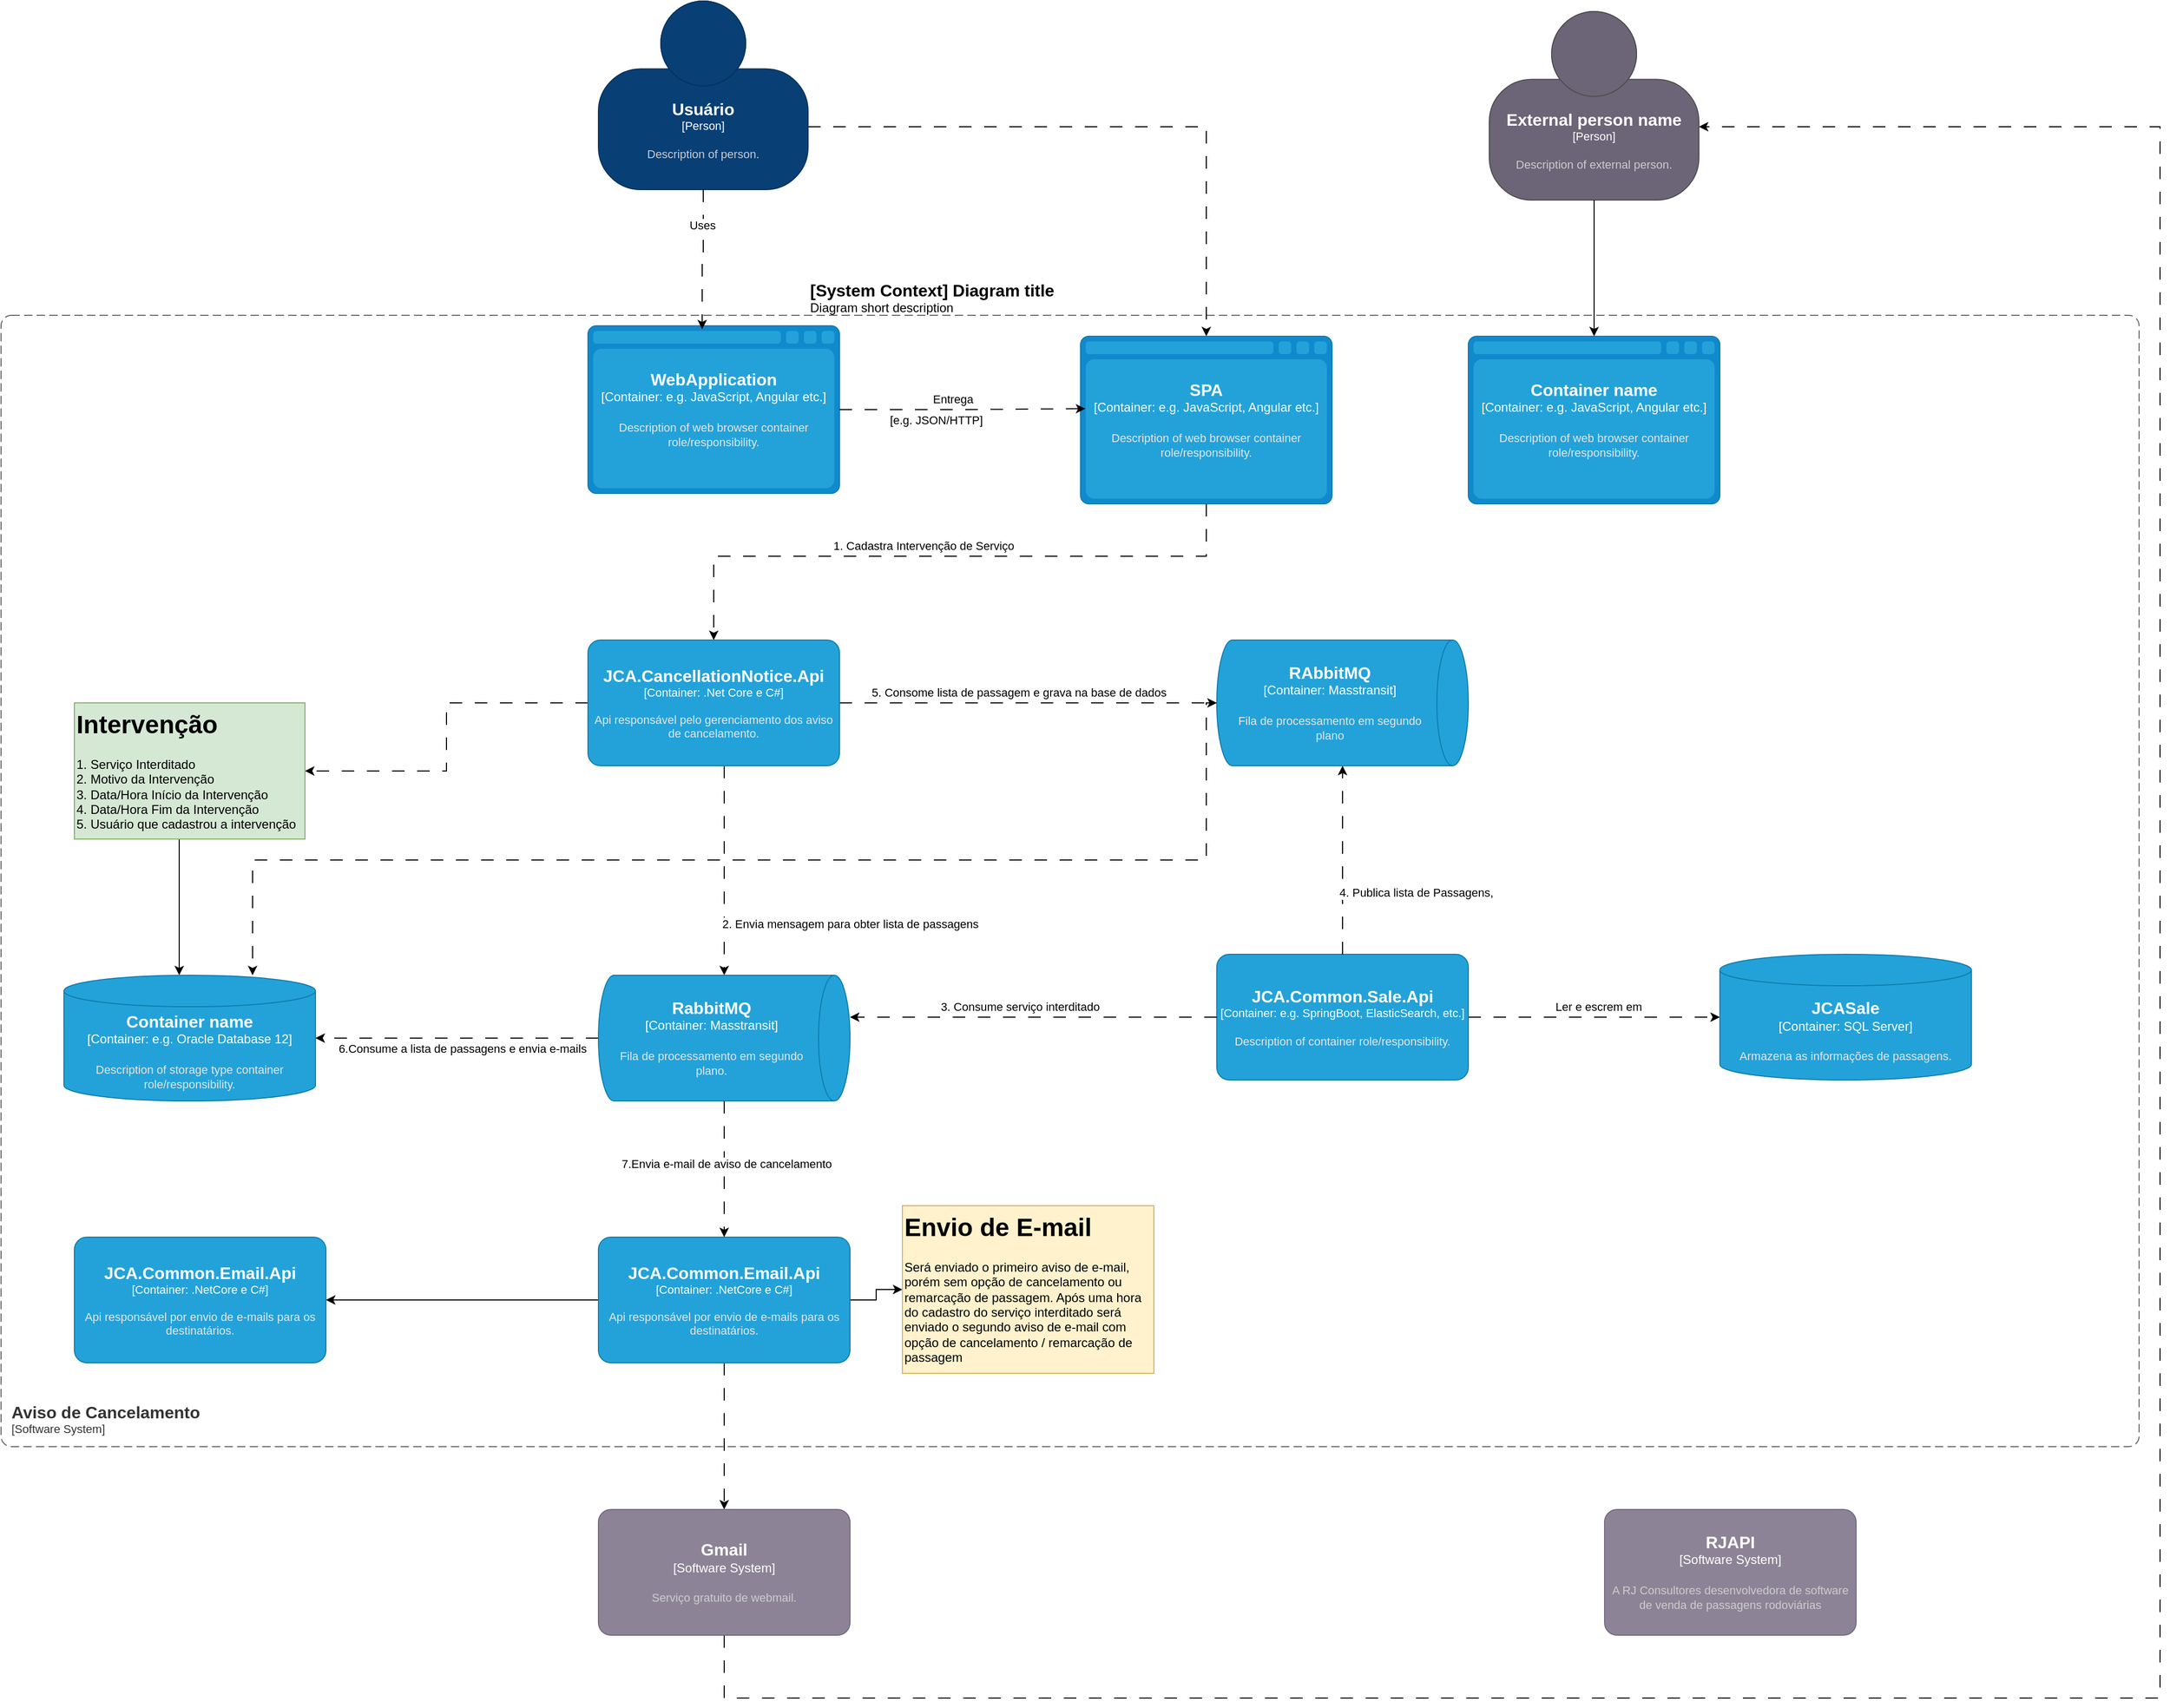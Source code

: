 <mxfile version="24.0.5" type="github">
  <diagram id="C5RBs43oDa-KdzZeNtuy" name="Page-1">
    <mxGraphModel dx="2840" dy="861" grid="1" gridSize="10" guides="1" tooltips="1" connect="1" arrows="1" fold="1" page="1" pageScale="1" pageWidth="1169" pageHeight="827" background="#ffffff" math="0" shadow="0">
      <root>
        <mxCell id="WIyWlLk6GJQsqaUBKTNV-0" />
        <mxCell id="WIyWlLk6GJQsqaUBKTNV-1" parent="WIyWlLk6GJQsqaUBKTNV-0" />
        <object placeholders="1" c4Name="Aviso de Cancelamento" c4Type="SystemScopeBoundary" c4Application="Software System" label="&lt;font style=&quot;font-size: 16px&quot;&gt;&lt;b&gt;&lt;div style=&quot;text-align: left&quot;&gt;%c4Name%&lt;/div&gt;&lt;/b&gt;&lt;/font&gt;&lt;div style=&quot;text-align: left&quot;&gt;[%c4Application%]&lt;/div&gt;" id="rZhwr0CRrRJDCK31wP1V-13">
          <mxCell style="rounded=1;fontSize=11;whiteSpace=wrap;html=1;dashed=1;arcSize=20;fillColor=none;strokeColor=#666666;fontColor=#333333;labelBackgroundColor=none;align=left;verticalAlign=bottom;labelBorderColor=none;spacingTop=0;spacing=10;dashPattern=8 4;metaEdit=1;rotatable=0;perimeter=rectanglePerimeter;noLabel=0;labelPadding=0;allowArrows=0;connectable=0;expand=0;recursiveResize=0;editable=1;pointerEvents=0;absoluteArcSize=1;points=[[0.25,0,0],[0.5,0,0],[0.75,0,0],[1,0.25,0],[1,0.5,0],[1,0.75,0],[0.75,1,0],[0.5,1,0],[0.25,1,0],[0,0.75,0],[0,0.5,0],[0,0.25,0]];" parent="WIyWlLk6GJQsqaUBKTNV-1" vertex="1">
            <mxGeometry x="-330" y="340" width="2040" height="1080" as="geometry" />
          </mxCell>
        </object>
        <mxCell id="rZhwr0CRrRJDCK31wP1V-56" style="edgeStyle=orthogonalEdgeStyle;rounded=0;orthogonalLoop=1;jettySize=auto;html=1;dashed=1;dashPattern=12 12;" parent="WIyWlLk6GJQsqaUBKTNV-1" source="rZhwr0CRrRJDCK31wP1V-14" target="rZhwr0CRrRJDCK31wP1V-17" edge="1">
          <mxGeometry relative="1" as="geometry">
            <Array as="points">
              <mxPoint x="820" y="160" />
            </Array>
          </mxGeometry>
        </mxCell>
        <object placeholders="1" c4Name="Usuário" c4Type="Person" c4Description="Description of person." label="&lt;font style=&quot;font-size: 16px&quot;&gt;&lt;b&gt;%c4Name%&lt;/b&gt;&lt;/font&gt;&lt;div&gt;[%c4Type%]&lt;/div&gt;&lt;br&gt;&lt;div&gt;&lt;font style=&quot;font-size: 11px&quot;&gt;&lt;font color=&quot;#cccccc&quot;&gt;%c4Description%&lt;/font&gt;&lt;/div&gt;" id="rZhwr0CRrRJDCK31wP1V-14">
          <mxCell style="html=1;fontSize=11;dashed=0;whiteSpace=wrap;fillColor=#083F75;strokeColor=#06315C;fontColor=#ffffff;shape=mxgraph.c4.person2;align=center;metaEdit=1;points=[[0.5,0,0],[1,0.5,0],[1,0.75,0],[0.75,1,0],[0.5,1,0],[0.25,1,0],[0,0.75,0],[0,0.5,0]];resizable=0;" parent="WIyWlLk6GJQsqaUBKTNV-1" vertex="1">
            <mxGeometry x="240" y="40" width="200" height="180" as="geometry" />
          </mxCell>
        </object>
        <object placeholders="1" c4Type="WebApplication" c4Container="Container" c4Technology="e.g. JavaScript, Angular etc." c4Description="Description of web browser container role/responsibility." label="&lt;font style=&quot;font-size: 16px&quot;&gt;&lt;b&gt;%c4Type%&lt;/b&gt;&lt;/font&gt;&lt;div&gt;[%c4Container%:&amp;nbsp;%c4Technology%]&lt;/div&gt;&lt;br&gt;&lt;div&gt;&lt;font style=&quot;font-size: 11px&quot;&gt;&lt;font color=&quot;#E6E6E6&quot;&gt;%c4Description%&lt;/font&gt;&lt;/div&gt;" id="rZhwr0CRrRJDCK31wP1V-15">
          <mxCell style="shape=mxgraph.c4.webBrowserContainer2;whiteSpace=wrap;html=1;boundedLbl=1;rounded=0;labelBackgroundColor=none;strokeColor=#118ACD;fillColor=#23A2D9;strokeColor=#118ACD;strokeColor2=#0E7DAD;fontSize=12;fontColor=#ffffff;align=center;metaEdit=1;points=[[0.5,0,0],[1,0.25,0],[1,0.5,0],[1,0.75,0],[0.5,1,0],[0,0.75,0],[0,0.5,0],[0,0.25,0]];resizable=0;" parent="WIyWlLk6GJQsqaUBKTNV-1" vertex="1">
            <mxGeometry x="230" y="350" width="240" height="160" as="geometry" />
          </mxCell>
        </object>
        <mxCell id="rZhwr0CRrRJDCK31wP1V-30" style="edgeStyle=orthogonalEdgeStyle;rounded=0;orthogonalLoop=1;jettySize=auto;html=1;dashed=1;dashPattern=12 12;" parent="WIyWlLk6GJQsqaUBKTNV-1" source="rZhwr0CRrRJDCK31wP1V-16" target="rZhwr0CRrRJDCK31wP1V-29" edge="1">
          <mxGeometry relative="1" as="geometry">
            <Array as="points">
              <mxPoint x="360" y="830" />
              <mxPoint x="360" y="830" />
            </Array>
          </mxGeometry>
        </mxCell>
        <mxCell id="rZhwr0CRrRJDCK31wP1V-49" value="2. Envia mensagem para obter lista de passagens" style="edgeLabel;html=1;align=center;verticalAlign=middle;resizable=0;points=[];" parent="rZhwr0CRrRJDCK31wP1V-30" vertex="1" connectable="0">
          <mxGeometry x="-0.292" y="-1" relative="1" as="geometry">
            <mxPoint x="121" y="80" as="offset" />
          </mxGeometry>
        </mxCell>
        <mxCell id="rZhwr0CRrRJDCK31wP1V-36" style="edgeStyle=orthogonalEdgeStyle;rounded=0;orthogonalLoop=1;jettySize=auto;html=1;dashed=1;dashPattern=12 12;" parent="WIyWlLk6GJQsqaUBKTNV-1" source="rZhwr0CRrRJDCK31wP1V-16" target="rZhwr0CRrRJDCK31wP1V-33" edge="1">
          <mxGeometry relative="1" as="geometry" />
        </mxCell>
        <mxCell id="rZhwr0CRrRJDCK31wP1V-46" value="5. Consome lista de passagem e grava na base de dados" style="edgeLabel;html=1;align=center;verticalAlign=middle;resizable=0;points=[];" parent="rZhwr0CRrRJDCK31wP1V-36" vertex="1" connectable="0">
          <mxGeometry x="-0.187" relative="1" as="geometry">
            <mxPoint x="24" y="-10" as="offset" />
          </mxGeometry>
        </mxCell>
        <mxCell id="Wax3pSgX8jORdFltFTQ_-31" style="edgeStyle=orthogonalEdgeStyle;rounded=0;orthogonalLoop=1;jettySize=auto;html=1;dashed=1;dashPattern=12 12;" edge="1" parent="WIyWlLk6GJQsqaUBKTNV-1" source="rZhwr0CRrRJDCK31wP1V-16" target="Wax3pSgX8jORdFltFTQ_-1">
          <mxGeometry relative="1" as="geometry" />
        </mxCell>
        <object placeholders="1" c4Name="JCA.CancellationNotice.Api" c4Type="Container" c4Technology=".Net Core e C#" c4Description="Api responsável pelo gerenciamento dos aviso de cancelamento." label="&lt;font style=&quot;font-size: 16px&quot;&gt;&lt;b&gt;%c4Name%&lt;/b&gt;&lt;/font&gt;&lt;div&gt;[%c4Type%: %c4Technology%]&lt;/div&gt;&lt;br&gt;&lt;div&gt;&lt;font style=&quot;font-size: 11px&quot;&gt;&lt;font color=&quot;#E6E6E6&quot;&gt;%c4Description%&lt;/font&gt;&lt;/div&gt;" id="rZhwr0CRrRJDCK31wP1V-16">
          <mxCell style="rounded=1;whiteSpace=wrap;html=1;fontSize=11;labelBackgroundColor=none;fillColor=#23A2D9;fontColor=#ffffff;align=center;arcSize=10;strokeColor=#0E7DAD;metaEdit=1;resizable=0;points=[[0.25,0,0],[0.5,0,0],[0.75,0,0],[1,0.25,0],[1,0.5,0],[1,0.75,0],[0.75,1,0],[0.5,1,0],[0.25,1,0],[0,0.75,0],[0,0.5,0],[0,0.25,0]];" parent="WIyWlLk6GJQsqaUBKTNV-1" vertex="1">
            <mxGeometry x="230" y="650" width="240" height="120" as="geometry" />
          </mxCell>
        </object>
        <object placeholders="1" c4Type="SPA" c4Container="Container" c4Technology="e.g. JavaScript, Angular etc." c4Description="Description of web browser container role/responsibility." label="&lt;font style=&quot;font-size: 16px&quot;&gt;&lt;b&gt;%c4Type%&lt;/b&gt;&lt;/font&gt;&lt;div&gt;[%c4Container%:&amp;nbsp;%c4Technology%]&lt;/div&gt;&lt;br&gt;&lt;div&gt;&lt;font style=&quot;font-size: 11px&quot;&gt;&lt;font color=&quot;#E6E6E6&quot;&gt;%c4Description%&lt;/font&gt;&lt;/div&gt;" id="rZhwr0CRrRJDCK31wP1V-17">
          <mxCell style="shape=mxgraph.c4.webBrowserContainer2;whiteSpace=wrap;html=1;boundedLbl=1;rounded=0;labelBackgroundColor=none;strokeColor=#118ACD;fillColor=#23A2D9;strokeColor=#118ACD;strokeColor2=#0E7DAD;fontSize=12;fontColor=#ffffff;align=center;metaEdit=1;points=[[0.5,0,0],[1,0.25,0],[1,0.5,0],[1,0.75,0],[0.5,1,0],[0,0.75,0],[0,0.5,0],[0,0.25,0]];resizable=0;" parent="WIyWlLk6GJQsqaUBKTNV-1" vertex="1">
            <mxGeometry x="700" y="360" width="240" height="160" as="geometry" />
          </mxCell>
        </object>
        <mxCell id="rZhwr0CRrRJDCK31wP1V-20" style="edgeStyle=orthogonalEdgeStyle;rounded=0;orthogonalLoop=1;jettySize=auto;html=1;entryX=0.019;entryY=0.432;entryDx=0;entryDy=0;entryPerimeter=0;dashed=1;dashPattern=12 12;" parent="WIyWlLk6GJQsqaUBKTNV-1" source="rZhwr0CRrRJDCK31wP1V-15" target="rZhwr0CRrRJDCK31wP1V-17" edge="1">
          <mxGeometry relative="1" as="geometry" />
        </mxCell>
        <mxCell id="rZhwr0CRrRJDCK31wP1V-21" value="Entrega" style="edgeLabel;html=1;align=center;verticalAlign=middle;resizable=0;points=[];" parent="rZhwr0CRrRJDCK31wP1V-20" vertex="1" connectable="0">
          <mxGeometry x="-0.081" y="-3" relative="1" as="geometry">
            <mxPoint y="-13" as="offset" />
          </mxGeometry>
        </mxCell>
        <mxCell id="rZhwr0CRrRJDCK31wP1V-23" value="[e.g. JSON/HTTP]" style="edgeLabel;html=1;align=center;verticalAlign=middle;resizable=0;points=[];" parent="rZhwr0CRrRJDCK31wP1V-20" vertex="1" connectable="0">
          <mxGeometry x="0.409" y="2" relative="1" as="geometry">
            <mxPoint x="-73" y="13" as="offset" />
          </mxGeometry>
        </mxCell>
        <mxCell id="rZhwr0CRrRJDCK31wP1V-41" style="edgeStyle=orthogonalEdgeStyle;rounded=0;orthogonalLoop=1;jettySize=auto;html=1;dashed=1;dashPattern=12 12;" parent="WIyWlLk6GJQsqaUBKTNV-1" source="rZhwr0CRrRJDCK31wP1V-25" target="rZhwr0CRrRJDCK31wP1V-40" edge="1">
          <mxGeometry relative="1" as="geometry" />
        </mxCell>
        <mxCell id="rZhwr0CRrRJDCK31wP1V-47" value="Ler e escrem em" style="edgeLabel;html=1;align=center;verticalAlign=middle;resizable=0;points=[];" parent="rZhwr0CRrRJDCK31wP1V-41" vertex="1" connectable="0">
          <mxGeometry x="0.146" relative="1" as="geometry">
            <mxPoint x="-14" y="-10" as="offset" />
          </mxGeometry>
        </mxCell>
        <object placeholders="1" c4Name="JCA.Common.Sale.Api" c4Type="Container" c4Technology="e.g. SpringBoot, ElasticSearch, etc." c4Description="Description of container role/responsibility." label="&lt;font style=&quot;font-size: 16px&quot;&gt;&lt;b&gt;%c4Name%&lt;/b&gt;&lt;/font&gt;&lt;div&gt;[%c4Type%: %c4Technology%]&lt;/div&gt;&lt;br&gt;&lt;div&gt;&lt;font style=&quot;font-size: 11px&quot;&gt;&lt;font color=&quot;#E6E6E6&quot;&gt;%c4Description%&lt;/font&gt;&lt;/div&gt;" id="rZhwr0CRrRJDCK31wP1V-25">
          <mxCell style="rounded=1;whiteSpace=wrap;html=1;fontSize=11;labelBackgroundColor=none;fillColor=#23A2D9;fontColor=#ffffff;align=center;arcSize=10;strokeColor=#0E7DAD;metaEdit=1;resizable=0;points=[[0.25,0,0],[0.5,0,0],[0.75,0,0],[1,0.25,0],[1,0.5,0],[1,0.75,0],[0.75,1,0],[0.5,1,0],[0.25,1,0],[0,0.75,0],[0,0.5,0],[0,0.25,0]];" parent="WIyWlLk6GJQsqaUBKTNV-1" vertex="1">
            <mxGeometry x="830" y="950" width="240" height="120" as="geometry" />
          </mxCell>
        </object>
        <mxCell id="rZhwr0CRrRJDCK31wP1V-43" style="edgeStyle=orthogonalEdgeStyle;rounded=0;orthogonalLoop=1;jettySize=auto;html=1;dashed=1;dashPattern=12 12;exitX=0.5;exitY=1;exitDx=0;exitDy=0;exitPerimeter=0;" parent="WIyWlLk6GJQsqaUBKTNV-1" source="thsxgm3FAbj1bVuCaL5Q-1" target="rZhwr0CRrRJDCK31wP1V-42" edge="1">
          <mxGeometry relative="1" as="geometry" />
        </mxCell>
        <mxCell id="Wax3pSgX8jORdFltFTQ_-29" style="edgeStyle=orthogonalEdgeStyle;rounded=0;orthogonalLoop=1;jettySize=auto;html=1;dashed=1;dashPattern=12 12;" edge="1" parent="WIyWlLk6GJQsqaUBKTNV-1" source="rZhwr0CRrRJDCK31wP1V-29" target="Wax3pSgX8jORdFltFTQ_-21">
          <mxGeometry relative="1" as="geometry" />
        </mxCell>
        <mxCell id="Wax3pSgX8jORdFltFTQ_-30" value="6.Consume a lista de passagens e envia e-mails" style="edgeLabel;html=1;align=center;verticalAlign=middle;resizable=0;points=[];" vertex="1" connectable="0" parent="Wax3pSgX8jORdFltFTQ_-29">
          <mxGeometry x="-0.33" y="-1" relative="1" as="geometry">
            <mxPoint x="-40" y="11" as="offset" />
          </mxGeometry>
        </mxCell>
        <object placeholders="1" c4Type="RabbitMQ" c4Container="Container" c4Technology="Masstransit" c4Description="Fila de processamento em segundo plano." label="&lt;font style=&quot;font-size: 16px&quot;&gt;&lt;b&gt;%c4Type%&lt;/b&gt;&lt;/font&gt;&lt;div&gt;[%c4Container%:&amp;nbsp;%c4Technology%]&lt;/div&gt;&lt;br&gt;&lt;div&gt;&lt;font style=&quot;font-size: 11px&quot;&gt;&lt;font color=&quot;#E6E6E6&quot;&gt;%c4Description%&lt;/font&gt;&lt;/div&gt;" id="rZhwr0CRrRJDCK31wP1V-29">
          <mxCell style="shape=cylinder3;size=15;direction=south;whiteSpace=wrap;html=1;boundedLbl=1;rounded=0;labelBackgroundColor=none;fillColor=#23A2D9;fontSize=12;fontColor=#ffffff;align=center;strokeColor=#0E7DAD;metaEdit=1;points=[[0.5,0,0],[1,0.25,0],[1,0.5,0],[1,0.75,0],[0.5,1,0],[0,0.75,0],[0,0.5,0],[0,0.25,0]];resizable=0;" parent="WIyWlLk6GJQsqaUBKTNV-1" vertex="1">
            <mxGeometry x="240" y="970" width="240" height="120" as="geometry" />
          </mxCell>
        </object>
        <mxCell id="Wax3pSgX8jORdFltFTQ_-33" style="edgeStyle=orthogonalEdgeStyle;rounded=0;orthogonalLoop=1;jettySize=auto;html=1;dashed=1;dashPattern=12 12;" edge="1" parent="WIyWlLk6GJQsqaUBKTNV-1" source="rZhwr0CRrRJDCK31wP1V-33" target="Wax3pSgX8jORdFltFTQ_-21">
          <mxGeometry relative="1" as="geometry">
            <Array as="points">
              <mxPoint x="820" y="710" />
              <mxPoint x="820" y="860" />
              <mxPoint x="-90" y="860" />
            </Array>
          </mxGeometry>
        </mxCell>
        <object placeholders="1" c4Type="RAbbitMQ" c4Container="Container" c4Technology="Masstransit" c4Description="Fila de processamento em segundo plano" label="&lt;font style=&quot;font-size: 16px&quot;&gt;&lt;b&gt;%c4Type%&lt;/b&gt;&lt;/font&gt;&lt;div&gt;[%c4Container%:&amp;nbsp;%c4Technology%]&lt;/div&gt;&lt;br&gt;&lt;div&gt;&lt;font style=&quot;font-size: 11px&quot;&gt;&lt;font color=&quot;#E6E6E6&quot;&gt;%c4Description%&lt;/font&gt;&lt;/div&gt;" id="rZhwr0CRrRJDCK31wP1V-33">
          <mxCell style="shape=cylinder3;size=15;direction=south;whiteSpace=wrap;html=1;boundedLbl=1;rounded=0;labelBackgroundColor=none;fillColor=#23A2D9;fontSize=12;fontColor=#ffffff;align=center;strokeColor=#0E7DAD;metaEdit=1;points=[[0.5,0,0],[1,0.25,0],[1,0.5,0],[1,0.75,0],[0.5,1,0],[0,0.75,0],[0,0.5,0],[0,0.25,0]];resizable=0;" parent="WIyWlLk6GJQsqaUBKTNV-1" vertex="1">
            <mxGeometry x="830" y="650" width="240" height="120" as="geometry" />
          </mxCell>
        </object>
        <mxCell id="rZhwr0CRrRJDCK31wP1V-34" style="edgeStyle=orthogonalEdgeStyle;rounded=0;orthogonalLoop=1;jettySize=auto;html=1;entryX=1;entryY=0.5;entryDx=0;entryDy=0;entryPerimeter=0;dashed=1;dashPattern=12 12;" parent="WIyWlLk6GJQsqaUBKTNV-1" source="rZhwr0CRrRJDCK31wP1V-25" target="rZhwr0CRrRJDCK31wP1V-33" edge="1">
          <mxGeometry relative="1" as="geometry" />
        </mxCell>
        <mxCell id="rZhwr0CRrRJDCK31wP1V-45" value="4. Publica lista de Passagens," style="edgeLabel;html=1;align=center;verticalAlign=middle;resizable=0;points=[];" parent="rZhwr0CRrRJDCK31wP1V-34" vertex="1" connectable="0">
          <mxGeometry x="-0.114" y="-1" relative="1" as="geometry">
            <mxPoint x="69" y="20" as="offset" />
          </mxGeometry>
        </mxCell>
        <mxCell id="rZhwr0CRrRJDCK31wP1V-35" style="edgeStyle=orthogonalEdgeStyle;rounded=0;orthogonalLoop=1;jettySize=auto;html=1;entryX=0.5;entryY=0;entryDx=0;entryDy=0;entryPerimeter=0;dashed=1;dashPattern=12 12;" parent="WIyWlLk6GJQsqaUBKTNV-1" source="rZhwr0CRrRJDCK31wP1V-17" target="rZhwr0CRrRJDCK31wP1V-16" edge="1">
          <mxGeometry relative="1" as="geometry">
            <Array as="points">
              <mxPoint x="820" y="570" />
              <mxPoint x="350" y="570" />
            </Array>
          </mxGeometry>
        </mxCell>
        <mxCell id="rZhwr0CRrRJDCK31wP1V-51" value="1. Cadastra Intervenção de Serviço" style="edgeLabel;html=1;align=center;verticalAlign=middle;resizable=0;points=[];" parent="rZhwr0CRrRJDCK31wP1V-35" vertex="1" connectable="0">
          <mxGeometry x="0.267" y="4" relative="1" as="geometry">
            <mxPoint x="60" y="-14" as="offset" />
          </mxGeometry>
        </mxCell>
        <object placeholders="1" c4Type="JCASale" c4Container="Container" c4Technology="SQL Server" c4Description="Armazena as informações de passagens." label="&lt;font style=&quot;font-size: 16px&quot;&gt;&lt;b&gt;%c4Type%&lt;/b&gt;&lt;/font&gt;&lt;div&gt;[%c4Container%:&amp;nbsp;%c4Technology%]&lt;/div&gt;&lt;br&gt;&lt;div&gt;&lt;font style=&quot;font-size: 11px&quot;&gt;&lt;font color=&quot;#E6E6E6&quot;&gt;%c4Description%&lt;/font&gt;&lt;/div&gt;" id="rZhwr0CRrRJDCK31wP1V-40">
          <mxCell style="shape=cylinder3;size=15;whiteSpace=wrap;html=1;boundedLbl=1;rounded=0;labelBackgroundColor=none;fillColor=#23A2D9;fontSize=12;fontColor=#ffffff;align=center;strokeColor=#0E7DAD;metaEdit=1;points=[[0.5,0,0],[1,0.25,0],[1,0.5,0],[1,0.75,0],[0.5,1,0],[0,0.75,0],[0,0.5,0],[0,0.25,0]];resizable=0;" parent="WIyWlLk6GJQsqaUBKTNV-1" vertex="1">
            <mxGeometry x="1310" y="950" width="240" height="120" as="geometry" />
          </mxCell>
        </object>
        <mxCell id="rZhwr0CRrRJDCK31wP1V-50" style="edgeStyle=orthogonalEdgeStyle;rounded=0;orthogonalLoop=1;jettySize=auto;html=1;dashed=1;dashPattern=12 12;" parent="WIyWlLk6GJQsqaUBKTNV-1" source="rZhwr0CRrRJDCK31wP1V-42" target="rZhwr0CRrRJDCK31wP1V-44" edge="1">
          <mxGeometry relative="1" as="geometry">
            <Array as="points">
              <mxPoint x="360" y="1660" />
              <mxPoint x="1730" y="1660" />
              <mxPoint x="1730" y="160" />
            </Array>
          </mxGeometry>
        </mxCell>
        <object placeholders="1" c4Name="Gmail" c4Type="Software System" c4Description="Serviço gratuito de webmail." label="&lt;font style=&quot;font-size: 16px&quot;&gt;&lt;b&gt;%c4Name%&lt;/b&gt;&lt;/font&gt;&lt;div&gt;[%c4Type%]&lt;/div&gt;&lt;br&gt;&lt;div&gt;&lt;font style=&quot;font-size: 11px&quot;&gt;&lt;font color=&quot;#cccccc&quot;&gt;%c4Description%&lt;/font&gt;&lt;/div&gt;" id="rZhwr0CRrRJDCK31wP1V-42">
          <mxCell style="rounded=1;whiteSpace=wrap;html=1;labelBackgroundColor=none;fillColor=#8C8496;fontColor=#ffffff;align=center;arcSize=10;strokeColor=#736782;metaEdit=1;resizable=0;points=[[0.25,0,0],[0.5,0,0],[0.75,0,0],[1,0.25,0],[1,0.5,0],[1,0.75,0],[0.75,1,0],[0.5,1,0],[0.25,1,0],[0,0.75,0],[0,0.5,0],[0,0.25,0]];" parent="WIyWlLk6GJQsqaUBKTNV-1" vertex="1">
            <mxGeometry x="240" y="1480" width="240" height="120" as="geometry" />
          </mxCell>
        </object>
        <object placeholders="1" c4Name="External person name" c4Type="Person" c4Description="Description of external person." label="&lt;font style=&quot;font-size: 16px&quot;&gt;&lt;b&gt;%c4Name%&lt;/b&gt;&lt;/font&gt;&lt;div&gt;[%c4Type%]&lt;/div&gt;&lt;br&gt;&lt;div&gt;&lt;font style=&quot;font-size: 11px&quot;&gt;&lt;font color=&quot;#cccccc&quot;&gt;%c4Description%&lt;/font&gt;&lt;/div&gt;" id="rZhwr0CRrRJDCK31wP1V-44">
          <mxCell style="html=1;fontSize=11;dashed=0;whiteSpace=wrap;fillColor=#6C6477;strokeColor=#4D4D4D;fontColor=#ffffff;shape=mxgraph.c4.person2;align=center;metaEdit=1;points=[[0.5,0,0],[1,0.5,0],[1,0.75,0],[0.75,1,0],[0.5,1,0],[0.25,1,0],[0,0.75,0],[0,0.5,0]];resizable=0;" parent="WIyWlLk6GJQsqaUBKTNV-1" vertex="1">
            <mxGeometry x="1090" y="50" width="200" height="180" as="geometry" />
          </mxCell>
        </object>
        <mxCell id="rZhwr0CRrRJDCK31wP1V-54" style="edgeStyle=orthogonalEdgeStyle;rounded=0;orthogonalLoop=1;jettySize=auto;html=1;entryX=0.454;entryY=0.021;entryDx=0;entryDy=0;entryPerimeter=0;dashed=1;dashPattern=12 12;" parent="WIyWlLk6GJQsqaUBKTNV-1" source="rZhwr0CRrRJDCK31wP1V-14" target="rZhwr0CRrRJDCK31wP1V-15" edge="1">
          <mxGeometry relative="1" as="geometry" />
        </mxCell>
        <mxCell id="thsxgm3FAbj1bVuCaL5Q-0" value="Uses" style="edgeLabel;html=1;align=center;verticalAlign=middle;resizable=0;points=[];" parent="rZhwr0CRrRJDCK31wP1V-54" vertex="1" connectable="0">
          <mxGeometry x="-0.494" y="-1" relative="1" as="geometry">
            <mxPoint as="offset" />
          </mxGeometry>
        </mxCell>
        <mxCell id="Wax3pSgX8jORdFltFTQ_-25" value="" style="edgeStyle=orthogonalEdgeStyle;rounded=0;orthogonalLoop=1;jettySize=auto;html=1;" edge="1" parent="WIyWlLk6GJQsqaUBKTNV-1" source="thsxgm3FAbj1bVuCaL5Q-1" target="Wax3pSgX8jORdFltFTQ_-19">
          <mxGeometry relative="1" as="geometry" />
        </mxCell>
        <mxCell id="Wax3pSgX8jORdFltFTQ_-36" value="" style="edgeStyle=orthogonalEdgeStyle;rounded=0;orthogonalLoop=1;jettySize=auto;html=1;" edge="1" parent="WIyWlLk6GJQsqaUBKTNV-1" source="thsxgm3FAbj1bVuCaL5Q-1" target="Wax3pSgX8jORdFltFTQ_-35">
          <mxGeometry relative="1" as="geometry" />
        </mxCell>
        <object placeholders="1" c4Name="JCA.Common.Email.Api" c4Type="Container" c4Technology=".NetCore e C#" c4Description="Api responsável por envio de e-mails para os destinatários." label="&lt;font style=&quot;font-size: 16px&quot;&gt;&lt;b&gt;%c4Name%&lt;/b&gt;&lt;/font&gt;&lt;div&gt;[%c4Type%: %c4Technology%]&lt;/div&gt;&lt;br&gt;&lt;div&gt;&lt;font style=&quot;font-size: 11px&quot;&gt;&lt;font color=&quot;#E6E6E6&quot;&gt;%c4Description%&lt;/font&gt;&lt;/div&gt;" id="thsxgm3FAbj1bVuCaL5Q-1">
          <mxCell style="rounded=1;whiteSpace=wrap;html=1;fontSize=11;labelBackgroundColor=none;fillColor=#23A2D9;fontColor=#ffffff;align=center;arcSize=10;strokeColor=#0E7DAD;metaEdit=1;resizable=0;points=[[0.25,0,0],[0.5,0,0],[0.75,0,0],[1,0.25,0],[1,0.5,0],[1,0.75,0],[0.75,1,0],[0.5,1,0],[0.25,1,0],[0,0.75,0],[0,0.5,0],[0,0.25,0]];" parent="WIyWlLk6GJQsqaUBKTNV-1" vertex="1">
            <mxGeometry x="240" y="1220" width="240" height="120" as="geometry" />
          </mxCell>
        </object>
        <object placeholders="1" c4Name="RJAPI" c4Type="Software System" c4Description="A RJ Consultores desenvolvedora de software de venda de passagens rodoviárias" label="&lt;font style=&quot;font-size: 16px&quot;&gt;&lt;b&gt;%c4Name%&lt;/b&gt;&lt;/font&gt;&lt;div&gt;[%c4Type%]&lt;/div&gt;&lt;br&gt;&lt;div&gt;&lt;font style=&quot;font-size: 11px&quot;&gt;&lt;font color=&quot;#cccccc&quot;&gt;%c4Description%&lt;/font&gt;&lt;/div&gt;" id="Wax3pSgX8jORdFltFTQ_-0">
          <mxCell style="rounded=1;whiteSpace=wrap;html=1;labelBackgroundColor=none;fillColor=#8C8496;fontColor=#ffffff;align=center;arcSize=10;strokeColor=#736782;metaEdit=1;resizable=0;points=[[0.25,0,0],[0.5,0,0],[0.75,0,0],[1,0.25,0],[1,0.5,0],[1,0.75,0],[0.75,1,0],[0.5,1,0],[0.25,1,0],[0,0.75,0],[0,0.5,0],[0,0.25,0]];" vertex="1" parent="WIyWlLk6GJQsqaUBKTNV-1">
            <mxGeometry x="1200" y="1480" width="240" height="120" as="geometry" />
          </mxCell>
        </object>
        <mxCell id="Wax3pSgX8jORdFltFTQ_-23" style="edgeStyle=orthogonalEdgeStyle;rounded=0;orthogonalLoop=1;jettySize=auto;html=1;" edge="1" parent="WIyWlLk6GJQsqaUBKTNV-1" source="Wax3pSgX8jORdFltFTQ_-1" target="Wax3pSgX8jORdFltFTQ_-21">
          <mxGeometry relative="1" as="geometry">
            <Array as="points">
              <mxPoint x="-160" y="890" />
              <mxPoint x="-160" y="890" />
            </Array>
          </mxGeometry>
        </mxCell>
        <mxCell id="Wax3pSgX8jORdFltFTQ_-1" value="&lt;h1 style=&quot;margin-top: 0px;&quot;&gt;Intervenção&lt;/h1&gt;&lt;div&gt;1. Serviço Interditado&lt;br&gt;2. Motivo da Intervenção&lt;/div&gt;&lt;div&gt;3. Data/Hora Início da Intervenção&lt;/div&gt;&lt;div&gt;4. Data/Hora Fim da Intervenção&lt;/div&gt;&lt;div&gt;5. Usuário que cadastrou a intervenção&lt;/div&gt;&lt;p&gt;&lt;br&gt;&lt;/p&gt;" style="text;html=1;whiteSpace=wrap;overflow=hidden;rounded=0;fillColor=#d5e8d4;strokeColor=#82b366;" vertex="1" parent="WIyWlLk6GJQsqaUBKTNV-1">
          <mxGeometry x="-260" y="710" width="220" height="130" as="geometry" />
        </mxCell>
        <object placeholders="1" c4Type="Container name" c4Container="Container" c4Technology="e.g. JavaScript, Angular etc." c4Description="Description of web browser container role/responsibility." label="&lt;font style=&quot;font-size: 16px&quot;&gt;&lt;b&gt;%c4Type%&lt;/b&gt;&lt;/font&gt;&lt;div&gt;[%c4Container%:&amp;nbsp;%c4Technology%]&lt;/div&gt;&lt;br&gt;&lt;div&gt;&lt;font style=&quot;font-size: 11px&quot;&gt;&lt;font color=&quot;#E6E6E6&quot;&gt;%c4Description%&lt;/font&gt;&lt;/div&gt;" id="Wax3pSgX8jORdFltFTQ_-2">
          <mxCell style="shape=mxgraph.c4.webBrowserContainer2;whiteSpace=wrap;html=1;boundedLbl=1;rounded=0;labelBackgroundColor=none;strokeColor=#118ACD;fillColor=#23A2D9;strokeColor=#118ACD;strokeColor2=#0E7DAD;fontSize=12;fontColor=#ffffff;align=center;metaEdit=1;points=[[0.5,0,0],[1,0.25,0],[1,0.5,0],[1,0.75,0],[0.5,1,0],[0,0.75,0],[0,0.5,0],[0,0.25,0]];resizable=0;" vertex="1" parent="WIyWlLk6GJQsqaUBKTNV-1">
            <mxGeometry x="1070" y="360" width="240" height="160" as="geometry" />
          </mxCell>
        </object>
        <mxCell id="Wax3pSgX8jORdFltFTQ_-3" style="edgeStyle=orthogonalEdgeStyle;rounded=0;orthogonalLoop=1;jettySize=auto;html=1;entryX=0.5;entryY=0;entryDx=0;entryDy=0;entryPerimeter=0;" edge="1" parent="WIyWlLk6GJQsqaUBKTNV-1" source="rZhwr0CRrRJDCK31wP1V-44" target="Wax3pSgX8jORdFltFTQ_-2">
          <mxGeometry relative="1" as="geometry" />
        </mxCell>
        <mxCell id="Wax3pSgX8jORdFltFTQ_-11" style="edgeStyle=orthogonalEdgeStyle;rounded=0;orthogonalLoop=1;jettySize=auto;html=1;entryX=0.333;entryY=0;entryDx=0;entryDy=0;entryPerimeter=0;dashed=1;dashPattern=12 12;" edge="1" parent="WIyWlLk6GJQsqaUBKTNV-1" source="rZhwr0CRrRJDCK31wP1V-25" target="rZhwr0CRrRJDCK31wP1V-29">
          <mxGeometry relative="1" as="geometry" />
        </mxCell>
        <mxCell id="Wax3pSgX8jORdFltFTQ_-18" value="3. Consume serviço interditado" style="edgeLabel;html=1;align=center;verticalAlign=middle;resizable=0;points=[];" vertex="1" connectable="0" parent="Wax3pSgX8jORdFltFTQ_-11">
          <mxGeometry x="0.075" y="-3" relative="1" as="geometry">
            <mxPoint y="-7" as="offset" />
          </mxGeometry>
        </mxCell>
        <mxCell id="Wax3pSgX8jORdFltFTQ_-15" style="edgeStyle=orthogonalEdgeStyle;rounded=0;orthogonalLoop=1;jettySize=auto;html=1;entryX=0.5;entryY=0;entryDx=0;entryDy=0;entryPerimeter=0;dashed=1;dashPattern=12 12;" edge="1" parent="WIyWlLk6GJQsqaUBKTNV-1" source="rZhwr0CRrRJDCK31wP1V-29" target="thsxgm3FAbj1bVuCaL5Q-1">
          <mxGeometry relative="1" as="geometry" />
        </mxCell>
        <mxCell id="Wax3pSgX8jORdFltFTQ_-27" value="7.Envia e-mail de aviso de cancelamento" style="edgeLabel;html=1;align=center;verticalAlign=middle;resizable=0;points=[];" vertex="1" connectable="0" parent="Wax3pSgX8jORdFltFTQ_-15">
          <mxGeometry x="-0.074" y="2" relative="1" as="geometry">
            <mxPoint as="offset" />
          </mxGeometry>
        </mxCell>
        <mxCell id="Wax3pSgX8jORdFltFTQ_-19" value="&lt;h1 style=&quot;margin-top: 0px;&quot;&gt;Envio de E-mail&lt;/h1&gt;&lt;div&gt;Será enviado o primeiro aviso de e-mail, porém sem opção de cancelamento ou remarcação de passagem. Após uma hora do cadastro do serviço interditado será enviado o segundo aviso de e-mail com opção de cancelamento / remarcação de passagem&lt;/div&gt;&lt;p&gt;&lt;br&gt;&lt;/p&gt;" style="text;html=1;whiteSpace=wrap;overflow=hidden;rounded=0;fillColor=#fff2cc;strokeColor=#d6b656;" vertex="1" parent="WIyWlLk6GJQsqaUBKTNV-1">
          <mxGeometry x="530" y="1190" width="240" height="160" as="geometry" />
        </mxCell>
        <object placeholders="1" c4Type="Container name" c4Container="Container" c4Technology="e.g. Oracle Database 12" c4Description="Description of storage type container role/responsibility." label="&lt;font style=&quot;font-size: 16px&quot;&gt;&lt;b&gt;%c4Type%&lt;/b&gt;&lt;/font&gt;&lt;div&gt;[%c4Container%:&amp;nbsp;%c4Technology%]&lt;/div&gt;&lt;br&gt;&lt;div&gt;&lt;font style=&quot;font-size: 11px&quot;&gt;&lt;font color=&quot;#E6E6E6&quot;&gt;%c4Description%&lt;/font&gt;&lt;/div&gt;" id="Wax3pSgX8jORdFltFTQ_-21">
          <mxCell style="shape=cylinder3;size=15;whiteSpace=wrap;html=1;boundedLbl=1;rounded=0;labelBackgroundColor=none;fillColor=#23A2D9;fontSize=12;fontColor=#ffffff;align=center;strokeColor=#0E7DAD;metaEdit=1;points=[[0.5,0,0],[1,0.25,0],[1,0.5,0],[1,0.75,0],[0.5,1,0],[0,0.75,0],[0,0.5,0],[0,0.25,0]];resizable=0;" vertex="1" parent="WIyWlLk6GJQsqaUBKTNV-1">
            <mxGeometry x="-270" y="970" width="240" height="120" as="geometry" />
          </mxCell>
        </object>
        <object placeholders="1" c4Name="[System Context] Diagram title" c4Type="ContainerScopeBoundary" c4Description="Diagram short description" label="&lt;font style=&quot;font-size: 16px&quot;&gt;&lt;b&gt;&lt;div style=&quot;text-align: left&quot;&gt;%c4Name%&lt;/div&gt;&lt;/b&gt;&lt;/font&gt;&lt;div style=&quot;text-align: left&quot;&gt;%c4Description%&lt;/div&gt;" id="Wax3pSgX8jORdFltFTQ_-34">
          <mxCell style="text;html=1;strokeColor=none;fillColor=none;align=left;verticalAlign=top;whiteSpace=wrap;rounded=0;metaEdit=1;allowArrows=0;resizable=1;rotatable=0;connectable=0;recursiveResize=0;expand=0;pointerEvents=0;points=[[0.25,0,0],[0.5,0,0],[0.75,0,0],[1,0.25,0],[1,0.5,0],[1,0.75,0],[0.75,1,0],[0.5,1,0],[0.25,1,0],[0,0.75,0],[0,0.5,0],[0,0.25,0]];" vertex="1" parent="WIyWlLk6GJQsqaUBKTNV-1">
            <mxGeometry x="440" y="300" width="260" height="40" as="geometry" />
          </mxCell>
        </object>
        <object placeholders="1" c4Name="JCA.Common.Email.Api" c4Type="Container" c4Technology=".NetCore e C#" c4Description="Api responsável por envio de e-mails para os destinatários." label="&lt;font style=&quot;font-size: 16px&quot;&gt;&lt;b&gt;%c4Name%&lt;/b&gt;&lt;/font&gt;&lt;div&gt;[%c4Type%: %c4Technology%]&lt;/div&gt;&lt;br&gt;&lt;div&gt;&lt;font style=&quot;font-size: 11px&quot;&gt;&lt;font color=&quot;#E6E6E6&quot;&gt;%c4Description%&lt;/font&gt;&lt;/div&gt;" id="Wax3pSgX8jORdFltFTQ_-35">
          <mxCell style="rounded=1;whiteSpace=wrap;html=1;fontSize=11;labelBackgroundColor=none;fillColor=#23A2D9;fontColor=#ffffff;align=center;arcSize=10;strokeColor=#0E7DAD;metaEdit=1;resizable=0;points=[[0.25,0,0],[0.5,0,0],[0.75,0,0],[1,0.25,0],[1,0.5,0],[1,0.75,0],[0.75,1,0],[0.5,1,0],[0.25,1,0],[0,0.75,0],[0,0.5,0],[0,0.25,0]];" vertex="1" parent="WIyWlLk6GJQsqaUBKTNV-1">
            <mxGeometry x="-260" y="1220" width="240" height="120" as="geometry" />
          </mxCell>
        </object>
      </root>
    </mxGraphModel>
  </diagram>
</mxfile>
